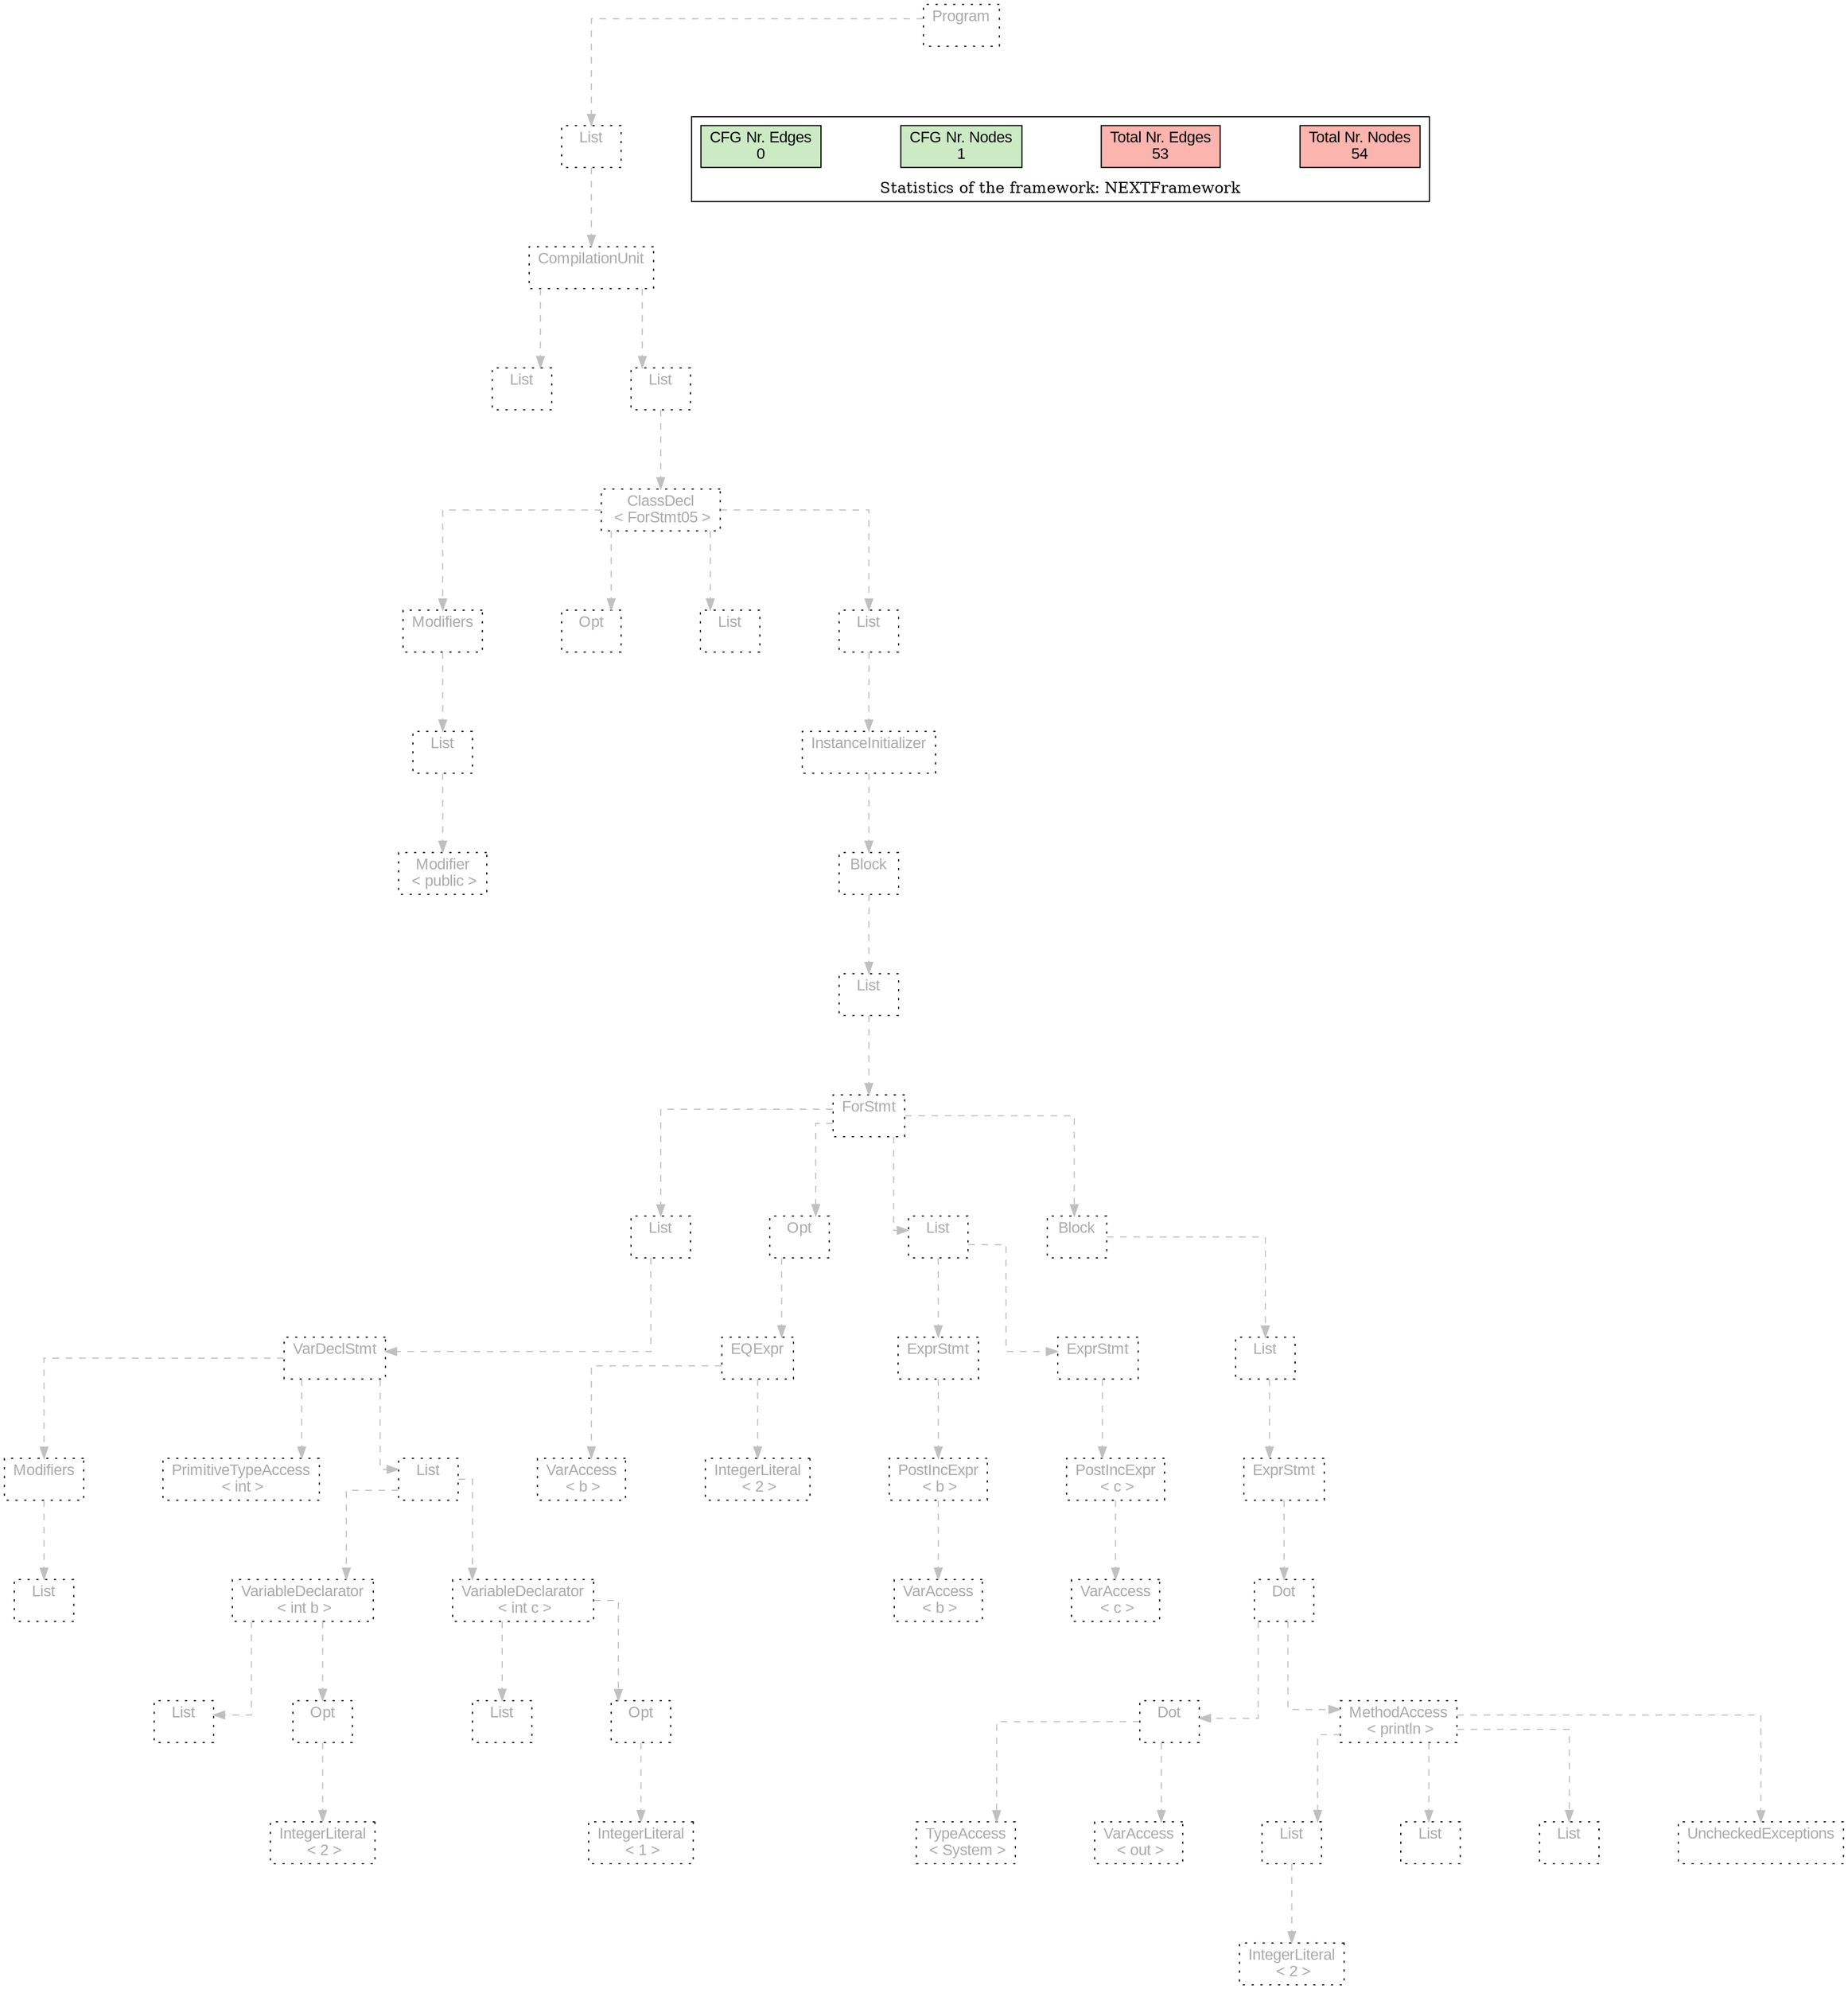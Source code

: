 digraph G {
graph [splines=ortho, nodesep="1", ranksep="1"]
node [shape=rect, fontname=Arial];
{ rank = same; "Program[0]"}
{ rank = same; "List[1]"}
{ rank = same; "CompilationUnit[2]"}
{ rank = same; "List[3]"; "List[4]"}
{ rank = same; "ClassDecl[5]"}
{ rank = same; "Modifiers[6]"; "Opt[9]"; "List[10]"; "List[11]"}
{ rank = same; "List[7]"; "InstanceInitializer[12]"}
{ rank = same; "Modifier[8]"; "Block[13]"}
{ rank = same; "List[14]"}
{ rank = same; "ForStmt[15]"}
{ rank = same; "List[16]"; "Opt[30]"; "List[34]"; "Block[41]"}
{ rank = same; "VarDeclStmt[17]"; "EQExpr[31]"; "ExprStmt[35]"; "ExprStmt[38]"; "List[42]"}
{ rank = same; "Modifiers[18]"; "PrimitiveTypeAccess[20]"; "List[21]"; "VarAccess[32]"; "IntegerLiteral[33]"; "PostIncExpr[36]"; "PostIncExpr[39]"; "ExprStmt[43]"}
{ rank = same; "List[19]"; "VariableDeclarator[22]"; "VariableDeclarator[26]"; "VarAccess[37]"; "VarAccess[40]"; "Dot[44]"}
{ rank = same; "List[23]"; "Opt[24]"; "List[27]"; "Opt[28]"; "Dot[45]"; "MethodAccess[48]"}
{ rank = same; "IntegerLiteral[25]"; "IntegerLiteral[29]"; "TypeAccess[46]"; "VarAccess[47]"; "List[50]"; "List[52]"; "List[53]"; "UncheckedExceptions[49]"}
{ rank = same; "IntegerLiteral[51]"}
"Program[0]" [label="Program\n ", style= dotted   fillcolor="#eeeeee" fontcolor="#aaaaaa"  ]
"List[1]" [label="List\n ", style= dotted   fillcolor="#eeeeee" fontcolor="#aaaaaa"  ]
"CompilationUnit[2]" [label="CompilationUnit\n ", style= dotted   fillcolor="#eeeeee" fontcolor="#aaaaaa"  ]
"List[3]" [label="List\n ", style= dotted   fillcolor="#eeeeee" fontcolor="#aaaaaa"  ]
"List[4]" [label="List\n ", style= dotted   fillcolor="#eeeeee" fontcolor="#aaaaaa"  ]
"ClassDecl[5]" [label="ClassDecl\n < ForStmt05 >", style= dotted   fillcolor="#eeeeee" fontcolor="#aaaaaa"  ]
"Modifiers[6]" [label="Modifiers\n ", style= dotted   fillcolor="#eeeeee" fontcolor="#aaaaaa"  ]
"List[7]" [label="List\n ", style= dotted   fillcolor="#eeeeee" fontcolor="#aaaaaa"  ]
"Modifier[8]" [label="Modifier\n < public >", style= dotted   fillcolor="#eeeeee" fontcolor="#aaaaaa"  ]
"Opt[9]" [label="Opt\n ", style= dotted   fillcolor="#eeeeee" fontcolor="#aaaaaa"  ]
"List[10]" [label="List\n ", style= dotted   fillcolor="#eeeeee" fontcolor="#aaaaaa"  ]
"List[11]" [label="List\n ", style= dotted   fillcolor="#eeeeee" fontcolor="#aaaaaa"  ]
"InstanceInitializer[12]" [label="InstanceInitializer\n ", style= dotted   fillcolor="#eeeeee" fontcolor="#aaaaaa"  ]
"Block[13]" [label="Block\n ", style= dotted   fillcolor="#eeeeee" fontcolor="#aaaaaa"  ]
"List[14]" [label="List\n ", style= dotted   fillcolor="#eeeeee" fontcolor="#aaaaaa"  ]
"ForStmt[15]" [label="ForStmt\n ", style= dotted   fillcolor="#eeeeee" fontcolor="#aaaaaa"  ]
"List[16]" [label="List\n ", style= dotted   fillcolor="#eeeeee" fontcolor="#aaaaaa"  ]
"VarDeclStmt[17]" [label="VarDeclStmt\n ", style= dotted   fillcolor="#eeeeee" fontcolor="#aaaaaa"  ]
"Modifiers[18]" [label="Modifiers\n ", style= dotted   fillcolor="#eeeeee" fontcolor="#aaaaaa"  ]
"List[19]" [label="List\n ", style= dotted   fillcolor="#eeeeee" fontcolor="#aaaaaa"  ]
"PrimitiveTypeAccess[20]" [label="PrimitiveTypeAccess\n < int >", style= dotted   fillcolor="#eeeeee" fontcolor="#aaaaaa"  ]
"List[21]" [label="List\n ", style= dotted   fillcolor="#eeeeee" fontcolor="#aaaaaa"  ]
"VariableDeclarator[22]" [label="VariableDeclarator\n < int b >", style= dotted   fillcolor="#eeeeee" fontcolor="#aaaaaa"  ]
"List[23]" [label="List\n ", style= dotted   fillcolor="#eeeeee" fontcolor="#aaaaaa"  ]
"Opt[24]" [label="Opt\n ", style= dotted   fillcolor="#eeeeee" fontcolor="#aaaaaa"  ]
"IntegerLiteral[25]" [label="IntegerLiteral\n < 2 >", style= dotted   fillcolor="#eeeeee" fontcolor="#aaaaaa"  ]
"VariableDeclarator[26]" [label="VariableDeclarator\n < int c >", style= dotted   fillcolor="#eeeeee" fontcolor="#aaaaaa"  ]
"List[27]" [label="List\n ", style= dotted   fillcolor="#eeeeee" fontcolor="#aaaaaa"  ]
"Opt[28]" [label="Opt\n ", style= dotted   fillcolor="#eeeeee" fontcolor="#aaaaaa"  ]
"IntegerLiteral[29]" [label="IntegerLiteral\n < 1 >", style= dotted   fillcolor="#eeeeee" fontcolor="#aaaaaa"  ]
"Opt[30]" [label="Opt\n ", style= dotted   fillcolor="#eeeeee" fontcolor="#aaaaaa"  ]
"EQExpr[31]" [label="EQExpr\n ", style= dotted   fillcolor="#eeeeee" fontcolor="#aaaaaa"  ]
"VarAccess[32]" [label="VarAccess\n < b >", style= dotted   fillcolor="#eeeeee" fontcolor="#aaaaaa"  ]
"IntegerLiteral[33]" [label="IntegerLiteral\n < 2 >", style= dotted   fillcolor="#eeeeee" fontcolor="#aaaaaa"  ]
"List[34]" [label="List\n ", style= dotted   fillcolor="#eeeeee" fontcolor="#aaaaaa"  ]
"ExprStmt[35]" [label="ExprStmt\n ", style= dotted   fillcolor="#eeeeee" fontcolor="#aaaaaa"  ]
"PostIncExpr[36]" [label="PostIncExpr\n < b >", style= dotted   fillcolor="#eeeeee" fontcolor="#aaaaaa"  ]
"VarAccess[37]" [label="VarAccess\n < b >", style= dotted   fillcolor="#eeeeee" fontcolor="#aaaaaa"  ]
"ExprStmt[38]" [label="ExprStmt\n ", style= dotted   fillcolor="#eeeeee" fontcolor="#aaaaaa"  ]
"PostIncExpr[39]" [label="PostIncExpr\n < c >", style= dotted   fillcolor="#eeeeee" fontcolor="#aaaaaa"  ]
"VarAccess[40]" [label="VarAccess\n < c >", style= dotted   fillcolor="#eeeeee" fontcolor="#aaaaaa"  ]
"Block[41]" [label="Block\n ", style= dotted   fillcolor="#eeeeee" fontcolor="#aaaaaa"  ]
"List[42]" [label="List\n ", style= dotted   fillcolor="#eeeeee" fontcolor="#aaaaaa"  ]
"ExprStmt[43]" [label="ExprStmt\n ", style= dotted   fillcolor="#eeeeee" fontcolor="#aaaaaa"  ]
"Dot[44]" [label="Dot\n ", style= dotted   fillcolor="#eeeeee" fontcolor="#aaaaaa"  ]
"Dot[45]" [label="Dot\n ", style= dotted   fillcolor="#eeeeee" fontcolor="#aaaaaa"  ]
"TypeAccess[46]" [label="TypeAccess\n < System >", style= dotted   fillcolor="#eeeeee" fontcolor="#aaaaaa"  ]
"VarAccess[47]" [label="VarAccess\n < out >", style= dotted   fillcolor="#eeeeee" fontcolor="#aaaaaa"  ]
"MethodAccess[48]" [label="MethodAccess\n < println >", style= dotted   fillcolor="#eeeeee" fontcolor="#aaaaaa"  ]
"List[50]" [label="List\n ", style= dotted   fillcolor="#eeeeee" fontcolor="#aaaaaa"  ]
"IntegerLiteral[51]" [label="IntegerLiteral\n < 2 >", style= dotted   fillcolor="#eeeeee" fontcolor="#aaaaaa"  ]
"List[52]" [label="List\n ", style= dotted   fillcolor="#eeeeee" fontcolor="#aaaaaa"  ]
"List[53]" [label="List\n ", style= dotted   fillcolor="#eeeeee" fontcolor="#aaaaaa"  ]
"UncheckedExceptions[49]" [label="UncheckedExceptions\n ", style= dotted   fillcolor="#eeeeee" fontcolor="#aaaaaa"  ]
"CompilationUnit[2]" -> "List[3]" [style=dashed, color=gray]
"List[7]" -> "Modifier[8]" [style=dashed, color=gray]
"Modifiers[6]" -> "List[7]" [style=dashed, color=gray]
"ClassDecl[5]" -> "Modifiers[6]" [style=dashed, color=gray]
"ClassDecl[5]" -> "Opt[9]" [style=dashed, color=gray]
"ClassDecl[5]" -> "List[10]" [style=dashed, color=gray]
"Modifiers[18]" -> "List[19]" [style=dashed, color=gray]
"VarDeclStmt[17]" -> "Modifiers[18]" [style=dashed, color=gray]
"VarDeclStmt[17]" -> "PrimitiveTypeAccess[20]" [style=dashed, color=gray]
"VariableDeclarator[22]" -> "List[23]" [style=dashed, color=gray]
"Opt[24]" -> "IntegerLiteral[25]" [style=dashed, color=gray]
"VariableDeclarator[22]" -> "Opt[24]" [style=dashed, color=gray]
"List[21]" -> "VariableDeclarator[22]" [style=dashed, color=gray]
"VariableDeclarator[26]" -> "List[27]" [style=dashed, color=gray]
"Opt[28]" -> "IntegerLiteral[29]" [style=dashed, color=gray]
"VariableDeclarator[26]" -> "Opt[28]" [style=dashed, color=gray]
"List[21]" -> "VariableDeclarator[26]" [style=dashed, color=gray]
"VarDeclStmt[17]" -> "List[21]" [style=dashed, color=gray]
"List[16]" -> "VarDeclStmt[17]" [style=dashed, color=gray]
"ForStmt[15]" -> "List[16]" [style=dashed, color=gray]
"EQExpr[31]" -> "VarAccess[32]" [style=dashed, color=gray]
"EQExpr[31]" -> "IntegerLiteral[33]" [style=dashed, color=gray]
"Opt[30]" -> "EQExpr[31]" [style=dashed, color=gray]
"ForStmt[15]" -> "Opt[30]" [style=dashed, color=gray]
"PostIncExpr[36]" -> "VarAccess[37]" [style=dashed, color=gray]
"ExprStmt[35]" -> "PostIncExpr[36]" [style=dashed, color=gray]
"List[34]" -> "ExprStmt[35]" [style=dashed, color=gray]
"PostIncExpr[39]" -> "VarAccess[40]" [style=dashed, color=gray]
"ExprStmt[38]" -> "PostIncExpr[39]" [style=dashed, color=gray]
"List[34]" -> "ExprStmt[38]" [style=dashed, color=gray]
"ForStmt[15]" -> "List[34]" [style=dashed, color=gray]
"Dot[45]" -> "TypeAccess[46]" [style=dashed, color=gray]
"Dot[45]" -> "VarAccess[47]" [style=dashed, color=gray]
"Dot[44]" -> "Dot[45]" [style=dashed, color=gray]
"List[50]" -> "IntegerLiteral[51]" [style=dashed, color=gray]
"MethodAccess[48]" -> "List[50]" [style=dashed, color=gray]
"MethodAccess[48]" -> "List[52]" [style=dashed, color=gray]
"MethodAccess[48]" -> "List[53]" [style=dashed, color=gray]
"MethodAccess[48]" -> "UncheckedExceptions[49]" [style=dashed, color=gray]
"Dot[44]" -> "MethodAccess[48]" [style=dashed, color=gray]
"ExprStmt[43]" -> "Dot[44]" [style=dashed, color=gray]
"List[42]" -> "ExprStmt[43]" [style=dashed, color=gray]
"Block[41]" -> "List[42]" [style=dashed, color=gray]
"ForStmt[15]" -> "Block[41]" [style=dashed, color=gray]
"List[14]" -> "ForStmt[15]" [style=dashed, color=gray]
"Block[13]" -> "List[14]" [style=dashed, color=gray]
"InstanceInitializer[12]" -> "Block[13]" [style=dashed, color=gray]
"List[11]" -> "InstanceInitializer[12]" [style=dashed, color=gray]
"ClassDecl[5]" -> "List[11]" [style=dashed, color=gray]
"List[4]" -> "ClassDecl[5]" [style=dashed, color=gray]
"CompilationUnit[2]" -> "List[4]" [style=dashed, color=gray]
"List[1]" -> "CompilationUnit[2]" [style=dashed, color=gray]
"Program[0]" -> "List[1]" [style=dashed, color=gray]
"List[3]" -> "List[4]" [style=invis]
"Modifiers[6]" -> "Opt[9]" -> "List[10]" -> "List[11]" [style=invis]
"List[16]" -> "Opt[30]" -> "List[34]" -> "Block[41]" [style=invis]
"Modifiers[18]" -> "PrimitiveTypeAccess[20]" -> "List[21]" [style=invis]
"VariableDeclarator[22]" -> "VariableDeclarator[26]" [style=invis]
"List[23]" -> "Opt[24]" [style=invis]
"List[27]" -> "Opt[28]" [style=invis]
"VarAccess[32]" -> "IntegerLiteral[33]" [style=invis]
"ExprStmt[35]" -> "ExprStmt[38]" [style=invis]
"Dot[45]" -> "MethodAccess[48]" [style=invis]
"TypeAccess[46]" -> "VarAccess[47]" [style=invis]

subgraph cluster_legend {
{node [style=filled, fillcolor=1, colorscheme="pastel13"]
Nodes [label="Total Nr. Nodes
54", fillcolor=1]
Edges [label="Total Nr. Edges
53", fillcolor=1]
NodesCFG [label="CFG Nr. Nodes
1", fillcolor=3]
EdgesCFG [label="CFG Nr. Edges
0", fillcolor=3]
Nodes-> "Program[0]" -> NodesCFG  [style="invis"]
Edges -> "Program[0]" ->EdgesCFG [style="invis"]}
label = "Statistics of the framework: NEXTFramework"
style="solid"
ranksep=0.05
nodesep=0.01
labelloc = b
len=2
}}